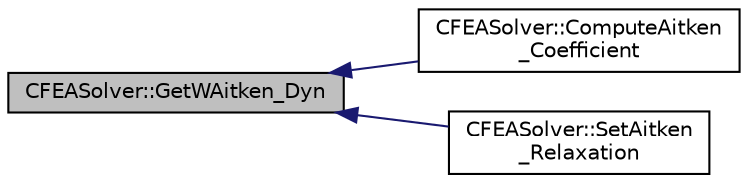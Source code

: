 digraph "CFEASolver::GetWAitken_Dyn"
{
  edge [fontname="Helvetica",fontsize="10",labelfontname="Helvetica",labelfontsize="10"];
  node [fontname="Helvetica",fontsize="10",shape=record];
  rankdir="LR";
  Node700 [label="CFEASolver::GetWAitken_Dyn",height=0.2,width=0.4,color="black", fillcolor="grey75", style="filled", fontcolor="black"];
  Node700 -> Node701 [dir="back",color="midnightblue",fontsize="10",style="solid",fontname="Helvetica"];
  Node701 [label="CFEASolver::ComputeAitken\l_Coefficient",height=0.2,width=0.4,color="black", fillcolor="white", style="filled",URL="$class_c_f_e_a_solver.html#acd4cf27002608bdb084324e0077fb1fb",tooltip="Computation of Aitken&#39;s coefficient. "];
  Node700 -> Node702 [dir="back",color="midnightblue",fontsize="10",style="solid",fontname="Helvetica"];
  Node702 [label="CFEASolver::SetAitken\l_Relaxation",height=0.2,width=0.4,color="black", fillcolor="white", style="filled",URL="$class_c_f_e_a_solver.html#a470f19d181ea34a811f82c309d261244",tooltip="Aitken&#39;s relaxation of the solution. "];
}
